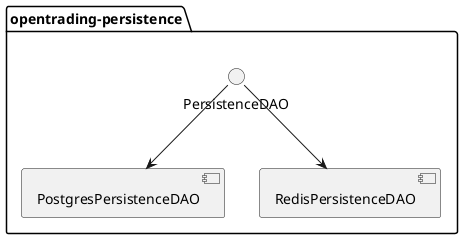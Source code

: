 @startuml

package "opentrading-persistence" {
    () "PersistenceDAO" as P
    [PostgresPersistenceDAO] as PP
    [RedisPersistenceDAO] as RP

    P --> PP
    P --> RP
}

@enduml